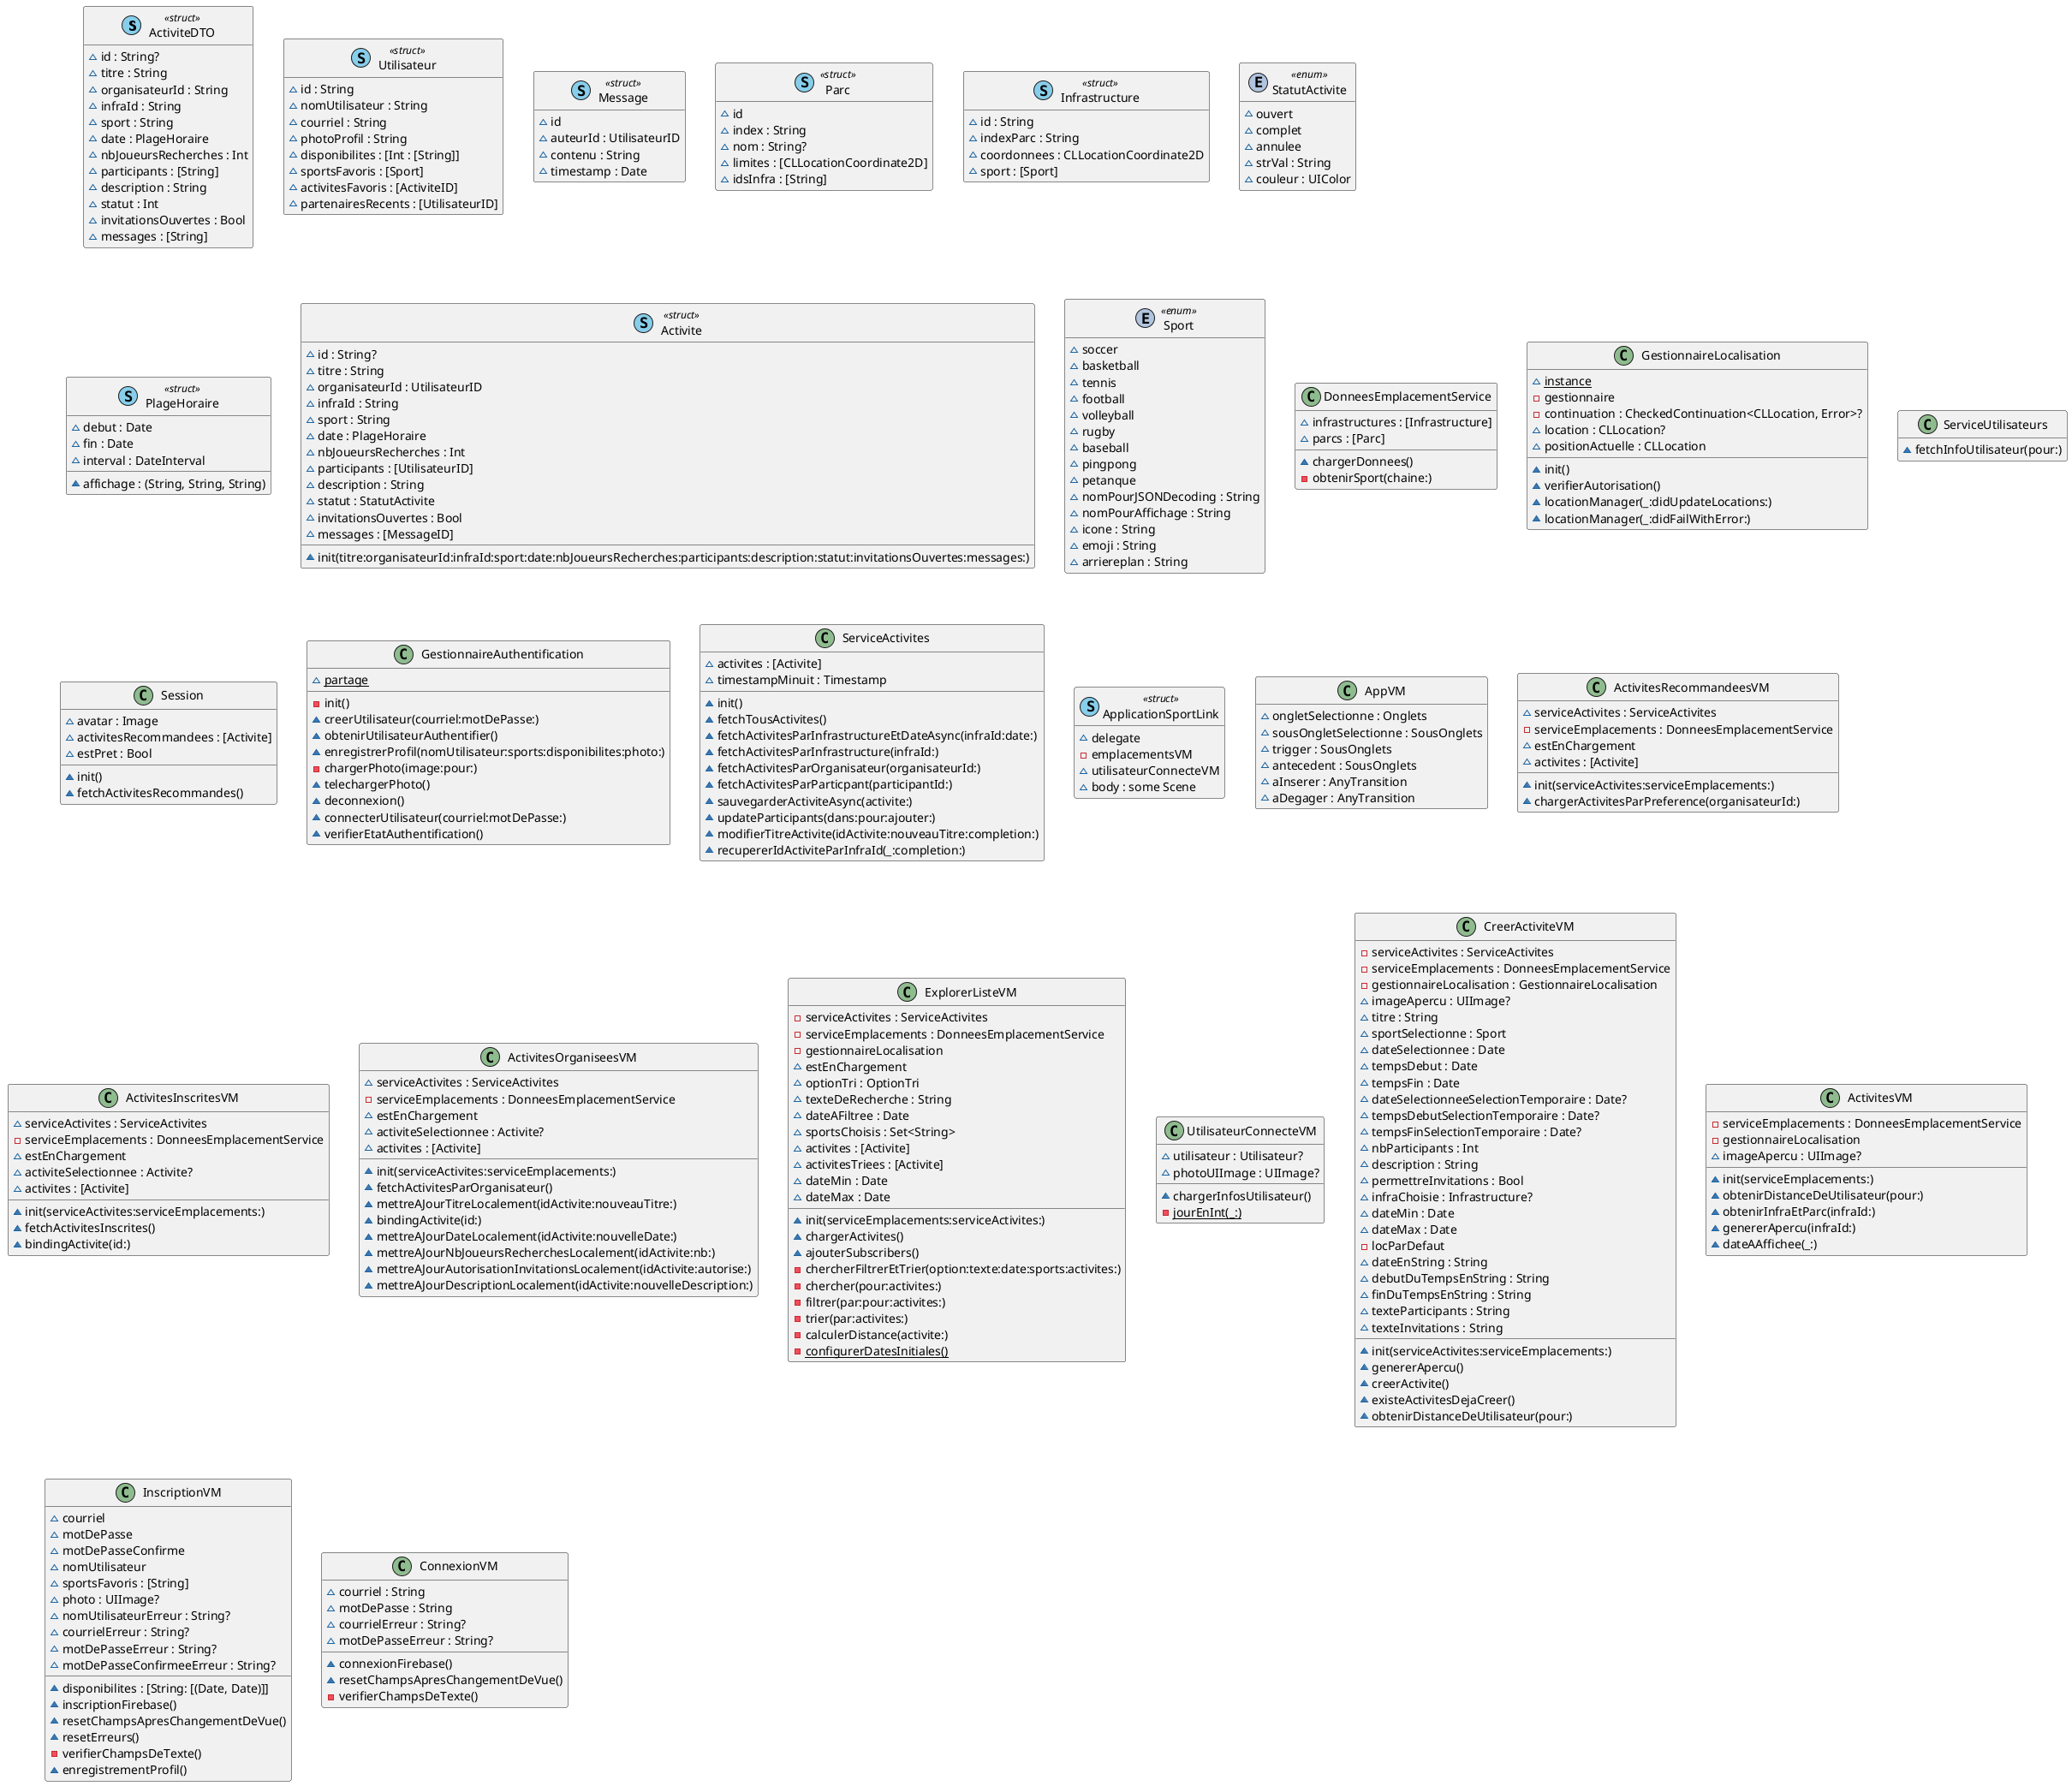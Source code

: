 @startuml
' STYLE START
hide empty members
skinparam shadowing false
' STYLE END
set namespaceSeparator none


class "ActiviteDTO" as ActiviteDTO << (S, SkyBlue) struct >> { 
  ~id : String?
  ~titre : String
  ~organisateurId : String
  ~infraId : String
  ~sport : String
  ~date : PlageHoraire
  ~nbJoueursRecherches : Int
  ~participants : [String]
  ~description : String
  ~statut : Int
  ~invitationsOuvertes : Bool
  ~messages : [String] 
}
class "Utilisateur" as Utilisateur << (S, SkyBlue) struct >> { 
  ~id : String
  ~nomUtilisateur : String
  ~courriel : String
  ~photoProfil : String
  ~disponibilites : [Int : [String]]
  ~sportsFavoris : [Sport]
  ~activitesFavoris : [ActiviteID]
  ~partenairesRecents : [UtilisateurID] 
}
class "Message" as Message << (S, SkyBlue) struct >> { 
  ~id
  ~auteurId : UtilisateurID
  ~contenu : String
  ~timestamp : Date 
}
class "Parc" as Parc << (S, SkyBlue) struct >> { 
  ~id
  ~index : String
  ~nom : String?
  ~limites : [CLLocationCoordinate2D]
  ~idsInfra : [String] 
}
class "Infrastructure" as Infrastructure << (S, SkyBlue) struct >> { 
  ~id : String
  ~indexParc : String
  ~coordonnees : CLLocationCoordinate2D
  ~sport : [Sport] 
}
class "StatutActivite" as StatutActivite << (E, LightSteelBlue) enum >> { 
  ~ouvert
  ~complet
  ~annulee
  ~strVal : String
  ~couleur : UIColor 
}
class "PlageHoraire" as PlageHoraire << (S, SkyBlue) struct >> { 
  ~debut : Date
  ~fin : Date
  ~interval : DateInterval
  ~affichage : (String, String, String) 
}
class "Activite" as Activite << (S, SkyBlue) struct >> { 
  ~id : String?
  ~titre : String
  ~organisateurId : UtilisateurID
  ~infraId : String
  ~sport : String
  ~date : PlageHoraire
  ~nbJoueursRecherches : Int
  ~participants : [UtilisateurID]
  ~description : String
  ~statut : StatutActivite
  ~invitationsOuvertes : Bool
  ~messages : [MessageID]
  ~init(titre:organisateurId:infraId:sport:date:nbJoueursRecherches:participants:description:statut:invitationsOuvertes:messages:) 
}
class "Sport" as Sport << (E, LightSteelBlue) enum >> { 
  ~soccer
  ~basketball
  ~tennis
  ~football
  ~volleyball
  ~rugby
  ~baseball
  ~pingpong
  ~petanque
  ~nomPourJSONDecoding : String
  ~nomPourAffichage : String
  ~icone : String
  ~emoji : String
  ~arriereplan : String 
}
class "DonneesEmplacementService" as DonneesEmplacementService << (C, DarkSeaGreen) >> { 
  ~infrastructures : [Infrastructure]
  ~parcs : [Parc]
  ~chargerDonnees()
  -obtenirSport(chaine:) 
}
class "GestionnaireLocalisation" as GestionnaireLocalisation << (C, DarkSeaGreen) >> { 
  ~{static} instance
  -gestionnaire
  -continuation : CheckedContinuation<CLLocation, Error>?
  ~location : CLLocation?
  ~init()
  ~verifierAutorisation()
  ~positionActuelle : CLLocation
  ~locationManager(_:didUpdateLocations:)
  ~locationManager(_:didFailWithError:) 
}
class "ServiceUtilisateurs" as ServiceUtilisateurs << (C, DarkSeaGreen) >> { 
  ~fetchInfoUtilisateur(pour:) 
}
class "Session" as Session << (C, DarkSeaGreen) >> { 
  ~avatar : Image
  ~activitesRecommandees : [Activite]
  ~estPret : Bool
  ~init()
  ~fetchActivitesRecommandes() 
}
class "GestionnaireAuthentification" as GestionnaireAuthentification << (C, DarkSeaGreen) >> { 
  ~{static} partage
  -init()
  ~creerUtilisateur(courriel:motDePasse:)
  ~obtenirUtilisateurAuthentifier()
  ~enregistrerProfil(nomUtilisateur:sports:disponibilites:photo:)
  -chargerPhoto(image:pour:)
  ~telechargerPhoto()
  ~deconnexion() 
  ~connecterUtilisateur(courriel:motDePasse:)
  ~verifierEtatAuthentification() 
}
class "ServiceActivites" as ServiceActivites << (C, DarkSeaGreen) >> { 
  ~activites : [Activite]
  ~timestampMinuit : Timestamp
  ~init()
  ~fetchTousActivites()
  ~fetchActivitesParInfrastructureEtDateAsync(infraId:date:)
  ~fetchActivitesParInfrastructure(infraId:)
  ~fetchActivitesParOrganisateur(organisateurId:)
  ~fetchActivitesParParticpant(participantId:)
  ~sauvegarderActiviteAsync(activite:)
  ~updateParticipants(dans:pour:ajouter:)
  ~modifierTitreActivite(idActivite:nouveauTitre:completion:)
  ~recupererIdActiviteParInfraId(_:completion:) 
}
class "ApplicationSportLink" as ApplicationSportLink << (S, SkyBlue) struct >> { 
  ~delegate
  -emplacementsVM
  ~utilisateurConnecteVM
  ~body : some Scene 
}
class "AppVM" as AppVM << (C, DarkSeaGreen) >> { 
  ~ongletSelectionne : Onglets
  ~sousOngletSelectionne : SousOnglets
  ~trigger : SousOnglets
  ~antecedent : SousOnglets
  ~aInserer : AnyTransition
  ~aDegager : AnyTransition 
}
class "ActivitesRecommandeesVM" as ActivitesRecommandeesVM << (C, DarkSeaGreen) >> { 
  ~serviceActivites : ServiceActivites
  -serviceEmplacements : DonneesEmplacementService
  ~estEnChargement
  ~activites : [Activite]
  ~init(serviceActivites:serviceEmplacements:)
  ~chargerActivitesParPreference(organisateurId:) 
}
class "ActivitesInscritesVM" as ActivitesInscritesVM << (C, DarkSeaGreen) >> { 
  ~serviceActivites : ServiceActivites
  -serviceEmplacements : DonneesEmplacementService
  ~estEnChargement
  ~activiteSelectionnee : Activite?
  ~activites : [Activite]
  ~init(serviceActivites:serviceEmplacements:)
  ~fetchActivitesInscrites()
  ~bindingActivite(id:) 
}
class "ActivitesOrganiseesVM" as ActivitesOrganiseesVM << (C, DarkSeaGreen) >> { 
  ~serviceActivites : ServiceActivites
  -serviceEmplacements : DonneesEmplacementService
  ~estEnChargement
  ~activiteSelectionnee : Activite?
  ~activites : [Activite]
  ~init(serviceActivites:serviceEmplacements:)
  ~fetchActivitesParOrganisateur()
  ~mettreAJourTitreLocalement(idActivite:nouveauTitre:)
  ~bindingActivite(id:)
  ~mettreAJourDateLocalement(idActivite:nouvelleDate:)
  ~mettreAJourNbJoueursRecherchesLocalement(idActivite:nb:)
  ~mettreAJourAutorisationInvitationsLocalement(idActivite:autorise:)
  ~mettreAJourDescriptionLocalement(idActivite:nouvelleDescription:) 
}
class "ExplorerListeVM" as ExplorerListeVM << (C, DarkSeaGreen) >> { 
  -serviceActivites : ServiceActivites
  -serviceEmplacements : DonneesEmplacementService
  -gestionnaireLocalisation
  ~estEnChargement
  ~optionTri : OptionTri
  ~texteDeRecherche : String
  ~dateAFiltree : Date
  ~sportsChoisis : Set<String>
  ~activites : [Activite]
  ~activitesTriees : [Activite]
  ~dateMin : Date
  ~dateMax : Date
  ~init(serviceEmplacements:serviceActivites:)
  ~chargerActivites()
  ~ajouterSubscribers()
  -chercherFiltrerEtTrier(option:texte:date:sports:activites:)
  -chercher(pour:activites:)
  -filtrer(par:pour:activites:)
  -trier(par:activites:)
  -calculerDistance(activite:)
  -{static} configurerDatesInitiales() 
}
class "UtilisateurConnecteVM" as UtilisateurConnecteVM << (C, DarkSeaGreen) >> { 
  ~utilisateur : Utilisateur?
  ~photoUIImage : UIImage?
  ~chargerInfosUtilisateur()
  -{static} jourEnInt(_:) 
}
class "CreerActiviteVM" as CreerActiviteVM << (C, DarkSeaGreen) >> { 
  -serviceActivites : ServiceActivites
  -serviceEmplacements : DonneesEmplacementService
  -gestionnaireLocalisation : GestionnaireLocalisation
  ~imageApercu : UIImage?
  ~titre : String
  ~sportSelectionne : Sport
  ~dateSelectionnee : Date
  ~tempsDebut : Date
  ~tempsFin : Date
  ~dateSelectionneeSelectionTemporaire : Date?
  ~tempsDebutSelectionTemporaire : Date?
  ~tempsFinSelectionTemporaire : Date?
  ~nbParticipants : Int
  ~description : String
  ~permettreInvitations : Bool
  ~infraChoisie : Infrastructure?
  ~dateMin : Date
  ~dateMax : Date
  -locParDefaut
  ~init(serviceActivites:serviceEmplacements:)
  ~genererApercu()
  ~creerActivite()
  ~existeActivitesDejaCreer()
  ~obtenirDistanceDeUtilisateur(pour:)
  ~dateEnString : String
  ~debutDuTempsEnString : String
  ~finDuTempsEnString : String
  ~texteParticipants : String
  ~texteInvitations : String 
}
class "ActivitesVM" as ActivitesVM << (C, DarkSeaGreen) >> { 
  -serviceEmplacements : DonneesEmplacementService
  -gestionnaireLocalisation
  ~imageApercu : UIImage?
  ~init(serviceEmplacements:)
  ~obtenirDistanceDeUtilisateur(pour:)
  ~obtenirInfraEtParc(infraId:)
  ~genererApercu(infraId:)
  ~dateAAffichee(_:) 
}
class "InscriptionVM" as InscriptionVM << (C, DarkSeaGreen) >> { 
  ~courriel
  ~motDePasse
  ~motDePasseConfirme
  ~nomUtilisateur
  ~sportsFavoris : [String]
  ~disponibilites : [String: [(Date, Date)]]
  ~photo : UIImage?
  ~nomUtilisateurErreur : String?
  ~courrielErreur : String?
  ~motDePasseErreur : String?
  ~motDePasseConfirmeeErreur : String?
  ~inscriptionFirebase()
  ~resetChampsApresChangementDeVue()
  ~resetErreurs()
  -verifierChampsDeTexte()
  ~enregistrementProfil() 
}
class "ConnexionVM" as ConnexionVM << (C, DarkSeaGreen) >> { 
  ~courriel : String
  ~motDePasse : String
  ~courrielErreur : String?
  ~motDePasseErreur : String?
  ~connexionFirebase()
  ~resetChampsApresChangementDeVue()
  -verifierChampsDeTexte() 
}
@enduml